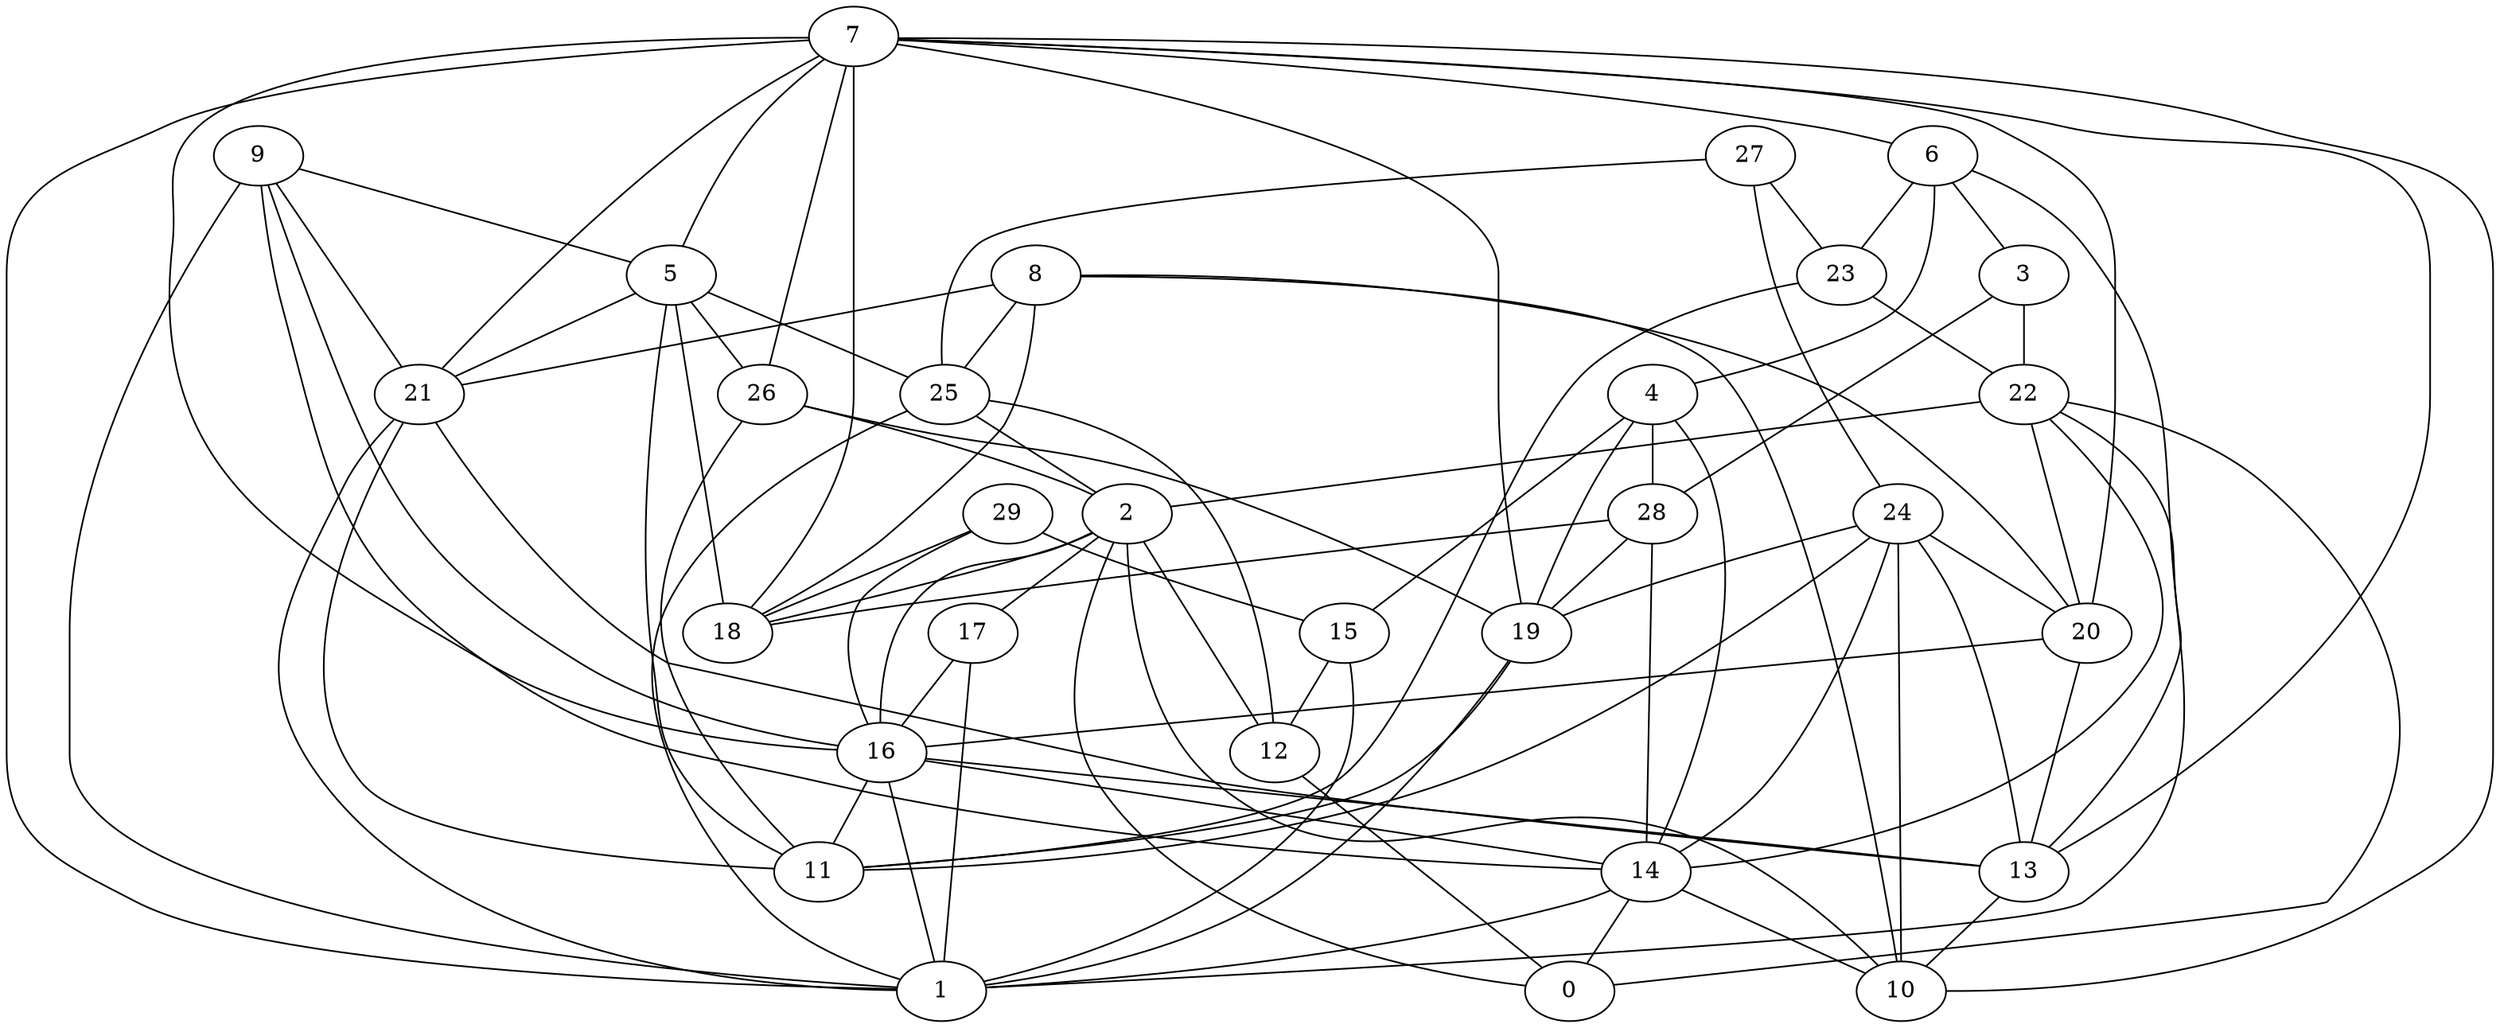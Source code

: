 digraph GG_graph {

subgraph G_graph {
edge [color = black]
"26" -> "11" [dir = none]
"26" -> "19" [dir = none]
"26" -> "2" [dir = none]
"14" -> "0" [dir = none]
"14" -> "10" [dir = none]
"28" -> "18" [dir = none]
"28" -> "14" [dir = none]
"9" -> "1" [dir = none]
"9" -> "21" [dir = none]
"9" -> "16" [dir = none]
"22" -> "14" [dir = none]
"22" -> "20" [dir = none]
"22" -> "2" [dir = none]
"22" -> "1" [dir = none]
"17" -> "1" [dir = none]
"16" -> "13" [dir = none]
"16" -> "14" [dir = none]
"16" -> "1" [dir = none]
"7" -> "6" [dir = none]
"7" -> "10" [dir = none]
"7" -> "21" [dir = none]
"7" -> "16" [dir = none]
"7" -> "18" [dir = none]
"7" -> "5" [dir = none]
"7" -> "13" [dir = none]
"7" -> "26" [dir = none]
"27" -> "23" [dir = none]
"27" -> "25" [dir = none]
"15" -> "12" [dir = none]
"15" -> "1" [dir = none]
"29" -> "15" [dir = none]
"29" -> "16" [dir = none]
"13" -> "10" [dir = none]
"20" -> "16" [dir = none]
"8" -> "25" [dir = none]
"8" -> "18" [dir = none]
"5" -> "26" [dir = none]
"5" -> "18" [dir = none]
"5" -> "21" [dir = none]
"5" -> "11" [dir = none]
"5" -> "25" [dir = none]
"23" -> "22" [dir = none]
"23" -> "11" [dir = none]
"19" -> "11" [dir = none]
"3" -> "22" [dir = none]
"6" -> "4" [dir = none]
"6" -> "3" [dir = none]
"6" -> "23" [dir = none]
"24" -> "13" [dir = none]
"24" -> "11" [dir = none]
"4" -> "28" [dir = none]
"12" -> "0" [dir = none]
"25" -> "12" [dir = none]
"2" -> "17" [dir = none]
"2" -> "12" [dir = none]
"2" -> "0" [dir = none]
"2" -> "10" [dir = none]
"2" -> "16" [dir = none]
"25" -> "2" [dir = none]
"24" -> "10" [dir = none]
"21" -> "11" [dir = none]
"21" -> "1" [dir = none]
"8" -> "20" [dir = none]
"2" -> "18" [dir = none]
"28" -> "19" [dir = none]
"29" -> "18" [dir = none]
"7" -> "20" [dir = none]
"7" -> "19" [dir = none]
"9" -> "14" [dir = none]
"8" -> "21" [dir = none]
"9" -> "5" [dir = none]
"24" -> "20" [dir = none]
"17" -> "16" [dir = none]
"4" -> "19" [dir = none]
"4" -> "15" [dir = none]
"6" -> "13" [dir = none]
"7" -> "1" [dir = none]
"27" -> "24" [dir = none]
"14" -> "1" [dir = none]
"8" -> "10" [dir = none]
"3" -> "28" [dir = none]
"21" -> "13" [dir = none]
"19" -> "1" [dir = none]
"16" -> "11" [dir = none]
"24" -> "19" [dir = none]
"24" -> "14" [dir = none]
"25" -> "1" [dir = none]
"4" -> "14" [dir = none]
"22" -> "0" [dir = none]
"20" -> "13" [dir = none]
}

}
